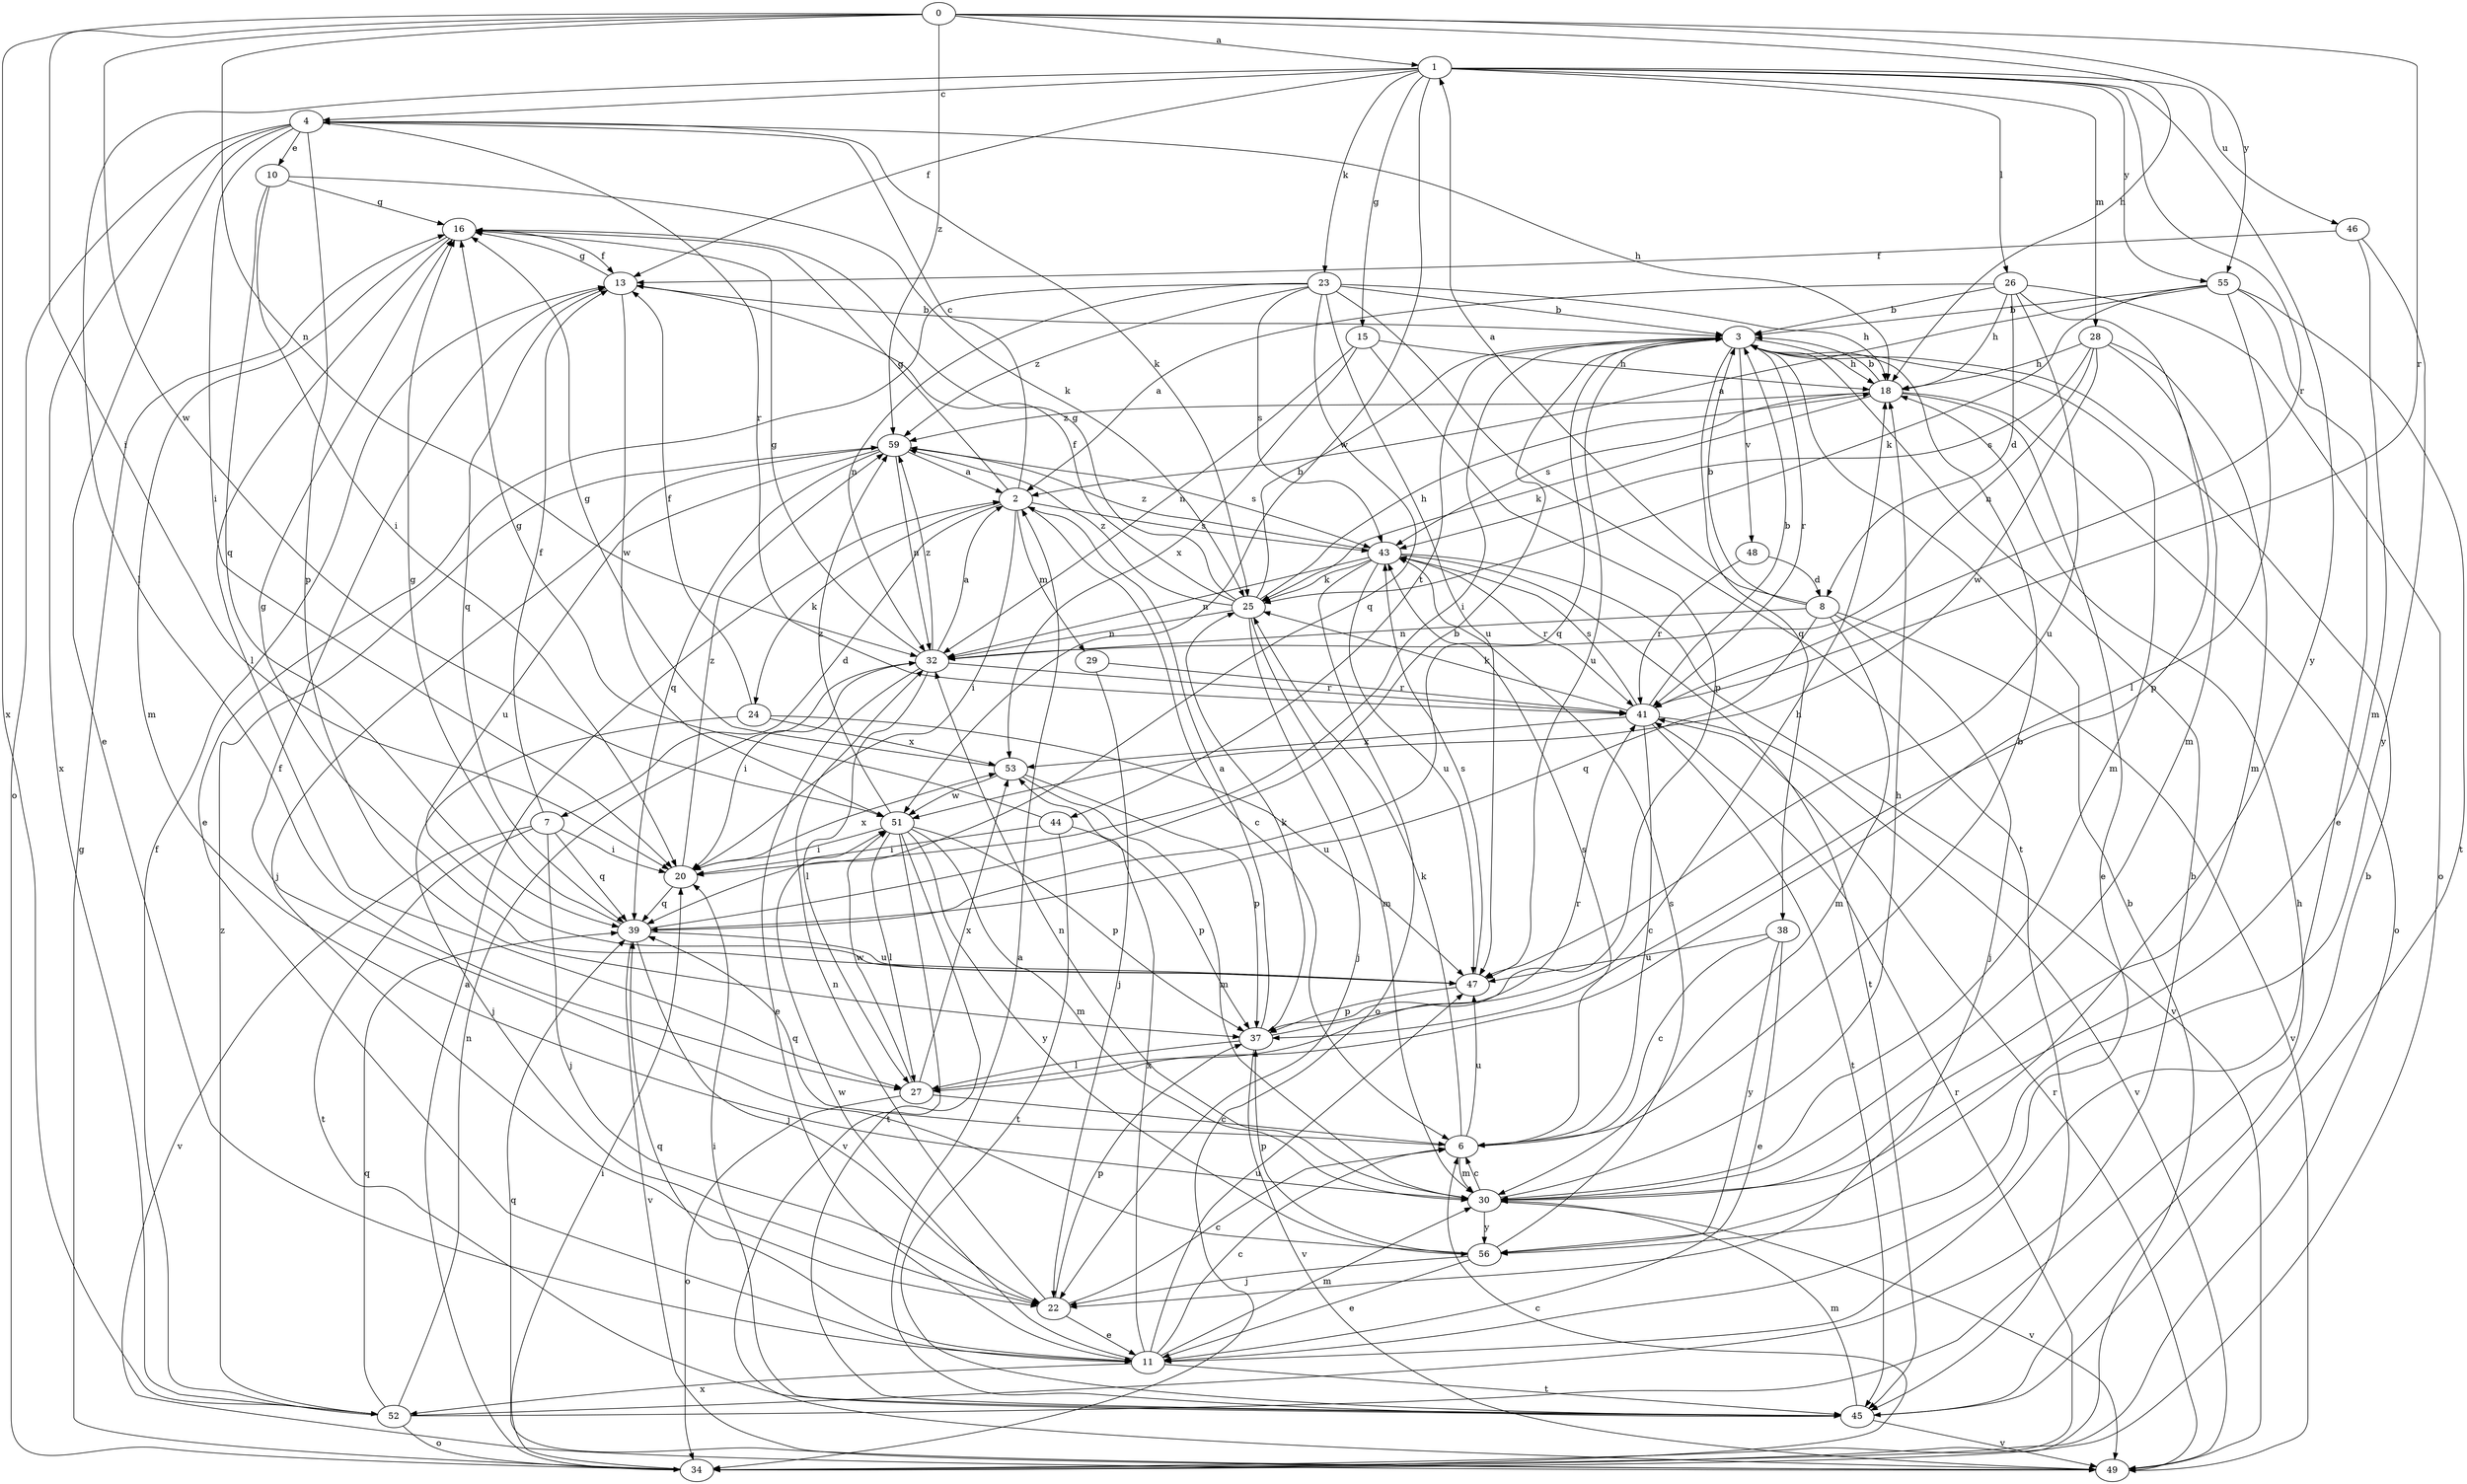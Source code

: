 strict digraph  {
0;
1;
2;
3;
4;
6;
7;
8;
10;
11;
13;
15;
16;
18;
20;
22;
23;
24;
25;
26;
27;
28;
29;
30;
32;
34;
37;
38;
39;
41;
43;
44;
45;
46;
47;
48;
49;
51;
52;
53;
55;
56;
59;
0 -> 1  [label=a];
0 -> 18  [label=h];
0 -> 20  [label=i];
0 -> 32  [label=n];
0 -> 41  [label=r];
0 -> 51  [label=w];
0 -> 52  [label=x];
0 -> 55  [label=y];
0 -> 59  [label=z];
1 -> 4  [label=c];
1 -> 13  [label=f];
1 -> 15  [label=g];
1 -> 23  [label=k];
1 -> 26  [label=l];
1 -> 27  [label=l];
1 -> 28  [label=m];
1 -> 41  [label=r];
1 -> 46  [label=u];
1 -> 51  [label=w];
1 -> 55  [label=y];
1 -> 56  [label=y];
2 -> 4  [label=c];
2 -> 6  [label=c];
2 -> 7  [label=d];
2 -> 16  [label=g];
2 -> 20  [label=i];
2 -> 24  [label=k];
2 -> 29  [label=m];
2 -> 43  [label=s];
3 -> 18  [label=h];
3 -> 20  [label=i];
3 -> 30  [label=m];
3 -> 38  [label=q];
3 -> 39  [label=q];
3 -> 41  [label=r];
3 -> 44  [label=t];
3 -> 47  [label=u];
3 -> 48  [label=v];
4 -> 10  [label=e];
4 -> 11  [label=e];
4 -> 18  [label=h];
4 -> 20  [label=i];
4 -> 25  [label=k];
4 -> 34  [label=o];
4 -> 37  [label=p];
4 -> 41  [label=r];
4 -> 52  [label=x];
6 -> 3  [label=b];
6 -> 25  [label=k];
6 -> 30  [label=m];
6 -> 39  [label=q];
6 -> 43  [label=s];
6 -> 47  [label=u];
7 -> 13  [label=f];
7 -> 20  [label=i];
7 -> 22  [label=j];
7 -> 39  [label=q];
7 -> 45  [label=t];
7 -> 49  [label=v];
8 -> 1  [label=a];
8 -> 3  [label=b];
8 -> 22  [label=j];
8 -> 30  [label=m];
8 -> 32  [label=n];
8 -> 39  [label=q];
8 -> 49  [label=v];
10 -> 16  [label=g];
10 -> 20  [label=i];
10 -> 25  [label=k];
10 -> 39  [label=q];
11 -> 6  [label=c];
11 -> 30  [label=m];
11 -> 39  [label=q];
11 -> 45  [label=t];
11 -> 47  [label=u];
11 -> 51  [label=w];
11 -> 52  [label=x];
11 -> 53  [label=x];
13 -> 3  [label=b];
13 -> 16  [label=g];
13 -> 39  [label=q];
13 -> 51  [label=w];
15 -> 18  [label=h];
15 -> 32  [label=n];
15 -> 37  [label=p];
15 -> 53  [label=x];
16 -> 13  [label=f];
16 -> 27  [label=l];
16 -> 30  [label=m];
18 -> 3  [label=b];
18 -> 11  [label=e];
18 -> 25  [label=k];
18 -> 34  [label=o];
18 -> 43  [label=s];
18 -> 59  [label=z];
20 -> 39  [label=q];
20 -> 53  [label=x];
20 -> 59  [label=z];
22 -> 6  [label=c];
22 -> 11  [label=e];
22 -> 32  [label=n];
22 -> 37  [label=p];
23 -> 3  [label=b];
23 -> 11  [label=e];
23 -> 18  [label=h];
23 -> 32  [label=n];
23 -> 39  [label=q];
23 -> 43  [label=s];
23 -> 45  [label=t];
23 -> 47  [label=u];
23 -> 59  [label=z];
24 -> 13  [label=f];
24 -> 22  [label=j];
24 -> 47  [label=u];
24 -> 53  [label=x];
25 -> 3  [label=b];
25 -> 13  [label=f];
25 -> 16  [label=g];
25 -> 18  [label=h];
25 -> 22  [label=j];
25 -> 30  [label=m];
25 -> 32  [label=n];
25 -> 59  [label=z];
26 -> 2  [label=a];
26 -> 3  [label=b];
26 -> 8  [label=d];
26 -> 18  [label=h];
26 -> 30  [label=m];
26 -> 34  [label=o];
26 -> 47  [label=u];
27 -> 6  [label=c];
27 -> 34  [label=o];
27 -> 41  [label=r];
27 -> 51  [label=w];
27 -> 53  [label=x];
28 -> 18  [label=h];
28 -> 30  [label=m];
28 -> 32  [label=n];
28 -> 37  [label=p];
28 -> 43  [label=s];
28 -> 51  [label=w];
29 -> 22  [label=j];
29 -> 41  [label=r];
30 -> 6  [label=c];
30 -> 18  [label=h];
30 -> 32  [label=n];
30 -> 49  [label=v];
30 -> 56  [label=y];
32 -> 2  [label=a];
32 -> 11  [label=e];
32 -> 16  [label=g];
32 -> 20  [label=i];
32 -> 27  [label=l];
32 -> 41  [label=r];
32 -> 59  [label=z];
34 -> 2  [label=a];
34 -> 3  [label=b];
34 -> 6  [label=c];
34 -> 16  [label=g];
34 -> 20  [label=i];
34 -> 41  [label=r];
37 -> 2  [label=a];
37 -> 18  [label=h];
37 -> 25  [label=k];
37 -> 27  [label=l];
37 -> 49  [label=v];
38 -> 6  [label=c];
38 -> 11  [label=e];
38 -> 47  [label=u];
38 -> 56  [label=y];
39 -> 3  [label=b];
39 -> 16  [label=g];
39 -> 22  [label=j];
39 -> 47  [label=u];
39 -> 49  [label=v];
41 -> 3  [label=b];
41 -> 6  [label=c];
41 -> 25  [label=k];
41 -> 43  [label=s];
41 -> 45  [label=t];
41 -> 49  [label=v];
41 -> 53  [label=x];
43 -> 25  [label=k];
43 -> 32  [label=n];
43 -> 34  [label=o];
43 -> 41  [label=r];
43 -> 45  [label=t];
43 -> 47  [label=u];
43 -> 49  [label=v];
43 -> 59  [label=z];
44 -> 16  [label=g];
44 -> 20  [label=i];
44 -> 37  [label=p];
44 -> 45  [label=t];
45 -> 2  [label=a];
45 -> 3  [label=b];
45 -> 20  [label=i];
45 -> 30  [label=m];
45 -> 49  [label=v];
46 -> 13  [label=f];
46 -> 30  [label=m];
46 -> 56  [label=y];
47 -> 16  [label=g];
47 -> 37  [label=p];
47 -> 43  [label=s];
48 -> 8  [label=d];
48 -> 41  [label=r];
49 -> 39  [label=q];
49 -> 41  [label=r];
51 -> 20  [label=i];
51 -> 27  [label=l];
51 -> 30  [label=m];
51 -> 37  [label=p];
51 -> 45  [label=t];
51 -> 49  [label=v];
51 -> 56  [label=y];
51 -> 59  [label=z];
52 -> 3  [label=b];
52 -> 13  [label=f];
52 -> 18  [label=h];
52 -> 32  [label=n];
52 -> 34  [label=o];
52 -> 39  [label=q];
52 -> 59  [label=z];
53 -> 16  [label=g];
53 -> 30  [label=m];
53 -> 37  [label=p];
53 -> 51  [label=w];
55 -> 2  [label=a];
55 -> 3  [label=b];
55 -> 11  [label=e];
55 -> 25  [label=k];
55 -> 27  [label=l];
55 -> 45  [label=t];
56 -> 11  [label=e];
56 -> 13  [label=f];
56 -> 22  [label=j];
56 -> 37  [label=p];
56 -> 43  [label=s];
59 -> 2  [label=a];
59 -> 22  [label=j];
59 -> 32  [label=n];
59 -> 39  [label=q];
59 -> 43  [label=s];
59 -> 47  [label=u];
}
